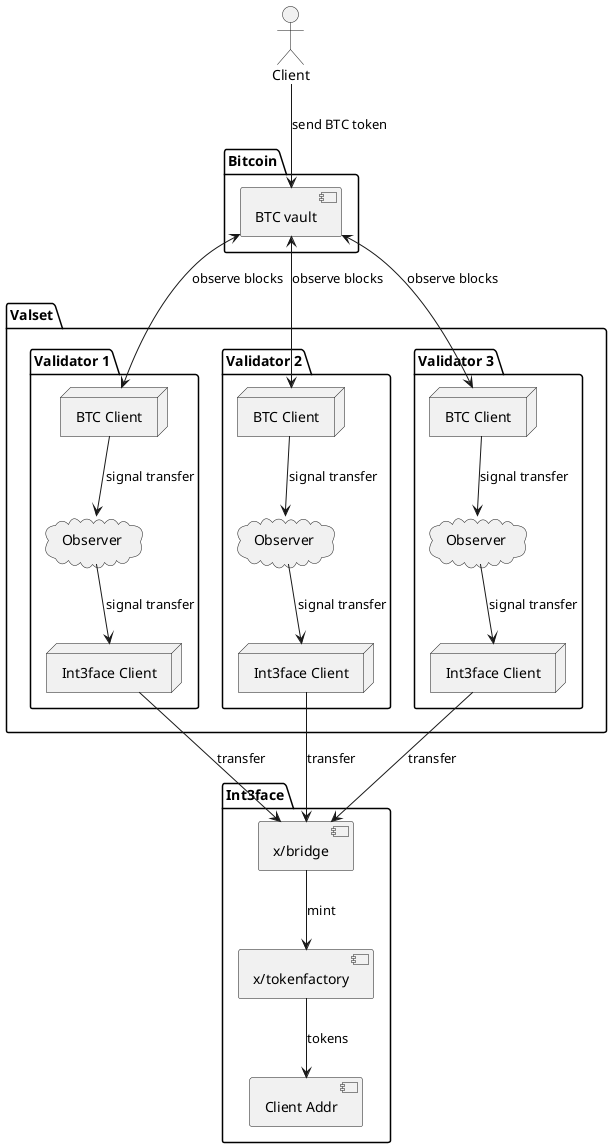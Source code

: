 @startuml

actor "Client" as client

folder "Bitcoin" as btc {
    component "BTC vault" as vault

    client --> vault : send BTC token
}

folder "Valset" as valset1 {
    folder "Validator 1" as val1 {
        node "BTC Client" as btc_1
        cloud "Observer" as obs_1
        node "Int3face Client" as int3_1

        obs_1 <-u- btc_1 : signal transfer
        obs_1 -d-> int3_1 : signal transfer
    }

    folder "Validator 2" as val2 {
        node "BTC Client" as btc_2
        cloud "Observer" as obs_2
        node "Int3face Client" as int3_2

        obs_2 <-u- btc_2 : signal transfer
        obs_2 -d-> int3_2 : signal transfer
    }

    folder "Validator 3" as val3 {
        node "BTC Client" as btc_3
        cloud "Observer" as obs_3
        node "Int3face Client" as int3_3

        obs_3 <-u- btc_3 : signal transfer
        obs_3 -d-> int3_3 : signal transfer
    }
}

vault <--> btc_1 : observe blocks
vault <--> btc_2 : observe blocks
vault <--> btc_3 : observe blocks

folder "Int3face" as int3 {
    component "x/bridge" as bridge
    component "x/tokenfactory" as tf
    component "Client Addr" as client_addr

    bridge --> tf : mint
    tf --> client_addr : tokens
}

int3_1 --> bridge : transfer
int3_2 --> bridge : transfer
int3_3 --> bridge : transfer

@enduml
